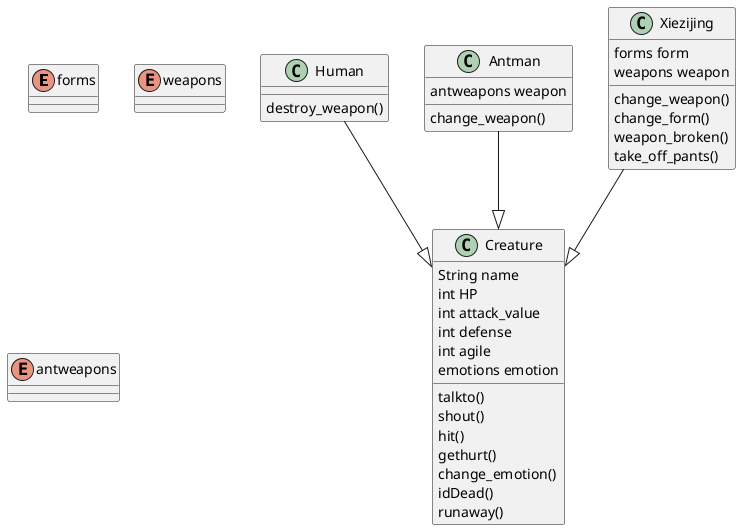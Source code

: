@startuml first_homework
enum forms
enum weapons
enum antweapons
class Creature {
    String name
    int HP
    int attack_value
    int defense
    int agile
    emotions emotion
    talkto()
    shout()
    hit()
    gethurt()
    change_emotion()
    idDead()
    runaway()
}
class Human{
    destroy_weapon()
}
class Antman{
    antweapons weapon
    change_weapon()
}
class Xiezijing{
    forms form
    weapons weapon
    change_weapon()
    change_form()
    weapon_broken()
    take_off_pants()
}

Human --|> Creature

Antman --|> Creature

Xiezijing --|> Creature

@enduml